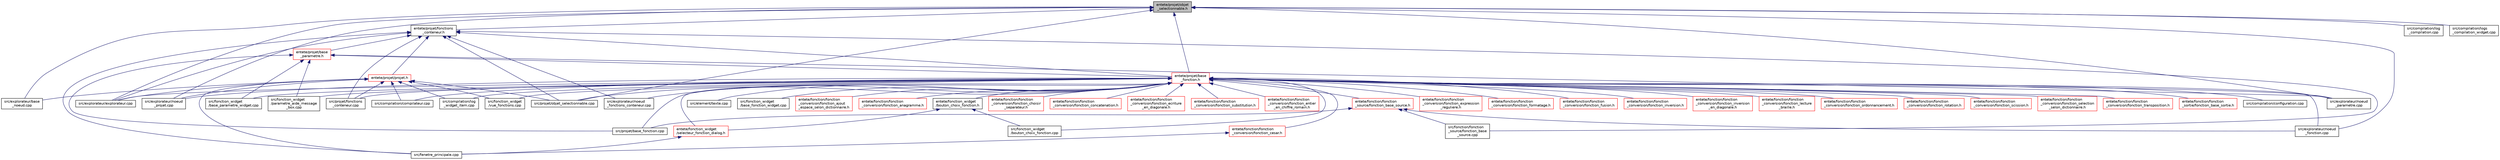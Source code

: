 digraph "entete/projet/objet_selectionnable.h"
{
  edge [fontname="Helvetica",fontsize="10",labelfontname="Helvetica",labelfontsize="10"];
  node [fontname="Helvetica",fontsize="10",shape=record];
  Node4 [label="entete/projet/objet\l_selectionnable.h",height=0.2,width=0.4,color="black", fillcolor="grey75", style="filled", fontcolor="black"];
  Node4 -> Node5 [dir="back",color="midnightblue",fontsize="10",style="solid",fontname="Helvetica"];
  Node5 [label="entete/projet/fonctions\l_conteneur.h",height=0.2,width=0.4,color="black", fillcolor="white", style="filled",URL="$fonctions__conteneur_8h.html",tooltip="Fichier de déclaration de la classe fonctions_conteneur. "];
  Node5 -> Node6 [dir="back",color="midnightblue",fontsize="10",style="solid",fontname="Helvetica"];
  Node6 [label="entete/projet/base\l_parametre.h",height=0.2,width=0.4,color="red", fillcolor="white", style="filled",URL="$base__parametre_8h.html",tooltip="Fichier de déclaration de la classe base_parametre. "];
  Node6 -> Node7 [dir="back",color="midnightblue",fontsize="10",style="solid",fontname="Helvetica"];
  Node7 [label="entete/projet/base\l_fonction.h",height=0.2,width=0.4,color="red", fillcolor="white", style="filled",URL="$base__fonction_8h.html",tooltip="Déclaration de la classe base_fonction. "];
  Node7 -> Node8 [dir="back",color="midnightblue",fontsize="10",style="solid",fontname="Helvetica"];
  Node8 [label="entete/fonction/fonction\l_conversion/fonction_ajout\l_espace_selon_dictionnaire.h",height=0.2,width=0.4,color="red", fillcolor="white", style="filled",URL="$fonction__ajout__espace__selon__dictionnaire_8h.html",tooltip="Fichier de déclaration de la classe fonction_ajout_espace_selon_dictionnaire. "];
  Node7 -> Node11 [dir="back",color="midnightblue",fontsize="10",style="solid",fontname="Helvetica"];
  Node11 [label="entete/fonction/fonction\l_conversion/fonction_anagramme.h",height=0.2,width=0.4,color="red", fillcolor="white", style="filled",URL="$fonction__anagramme_8h.html",tooltip="Fichier de déclaration de la classe fonction_anagramme. "];
  Node7 -> Node13 [dir="back",color="midnightblue",fontsize="10",style="solid",fontname="Helvetica"];
  Node13 [label="entete/fonction/fonction\l_conversion/fonction_cesar.h",height=0.2,width=0.4,color="red", fillcolor="white", style="filled",URL="$fonction__cesar_8h.html",tooltip="Fichier de déclaration de la classe fonction_cesar. "];
  Node13 -> Node14 [dir="back",color="midnightblue",fontsize="10",style="solid",fontname="Helvetica"];
  Node14 [label="src/fenetre_principale.cpp",height=0.2,width=0.4,color="black", fillcolor="white", style="filled",URL="$fenetre__principale_8cpp.html",tooltip="Fichier d&#39;implémentation de la classe fenetre_principale. "];
  Node7 -> Node16 [dir="back",color="midnightblue",fontsize="10",style="solid",fontname="Helvetica"];
  Node16 [label="entete/fonction/fonction\l_conversion/fonction_choisir\l_separateur.h",height=0.2,width=0.4,color="red", fillcolor="white", style="filled",URL="$fonction__choisir__separateur_8h.html",tooltip="Fichier de déclaration de la classe fonction_choisir_separateur. "];
  Node7 -> Node18 [dir="back",color="midnightblue",fontsize="10",style="solid",fontname="Helvetica"];
  Node18 [label="entete/fonction/fonction\l_conversion/fonction_concatenation.h",height=0.2,width=0.4,color="red", fillcolor="white", style="filled",URL="$fonction__concatenation_8h.html",tooltip="Fichier de déclaration de la classe fonction_concatenation. "];
  Node7 -> Node20 [dir="back",color="midnightblue",fontsize="10",style="solid",fontname="Helvetica"];
  Node20 [label="entete/fonction/fonction\l_conversion/fonction_ecriture\l_en_diagonale.h",height=0.2,width=0.4,color="red", fillcolor="white", style="filled",URL="$fonction__ecriture__en__diagonale_8h.html",tooltip="Fichier de déclaration de la classe fonction_ecriture_en_diagonale. "];
  Node7 -> Node22 [dir="back",color="midnightblue",fontsize="10",style="solid",fontname="Helvetica"];
  Node22 [label="entete/fonction/fonction\l_conversion/fonction_substitution.h",height=0.2,width=0.4,color="red", fillcolor="white", style="filled",URL="$fonction__substitution_8h.html",tooltip="Fichier de déclaration de la classe fonction_substitution. "];
  Node7 -> Node28 [dir="back",color="midnightblue",fontsize="10",style="solid",fontname="Helvetica"];
  Node28 [label="entete/fonction/fonction\l_conversion/fonction_entier\l_en_chiffre_romain.h",height=0.2,width=0.4,color="red", fillcolor="white", style="filled",URL="$fonction__entier__en__chiffre__romain_8h.html",tooltip="Fichier de déclaration de la classe fonction_entier_en_chiffre_romain. "];
  Node7 -> Node30 [dir="back",color="midnightblue",fontsize="10",style="solid",fontname="Helvetica"];
  Node30 [label="entete/fonction/fonction\l_conversion/fonction_expression\l_reguliere.h",height=0.2,width=0.4,color="red", fillcolor="white", style="filled",URL="$fonction__expression__reguliere_8h.html",tooltip="Fichier de déclaration de la classe fonction_expression_reguliere. "];
  Node7 -> Node32 [dir="back",color="midnightblue",fontsize="10",style="solid",fontname="Helvetica"];
  Node32 [label="entete/fonction/fonction\l_conversion/fonction_formatage.h",height=0.2,width=0.4,color="red", fillcolor="white", style="filled",URL="$fonction__formatage_8h.html",tooltip="Fichier de déclaration de la classe fonction_formatage. "];
  Node7 -> Node34 [dir="back",color="midnightblue",fontsize="10",style="solid",fontname="Helvetica"];
  Node34 [label="entete/fonction/fonction\l_conversion/fonction_fusion.h",height=0.2,width=0.4,color="red", fillcolor="white", style="filled",URL="$fonction__fusion_8h.html",tooltip="Fichier de déclaration de la classe fonction_fusion. "];
  Node7 -> Node36 [dir="back",color="midnightblue",fontsize="10",style="solid",fontname="Helvetica"];
  Node36 [label="entete/fonction/fonction\l_conversion/fonction_inversion.h",height=0.2,width=0.4,color="red", fillcolor="white", style="filled",URL="$fonction__inversion_8h.html",tooltip="Fichier de déclaration de la classe fonction_inversion. "];
  Node7 -> Node38 [dir="back",color="midnightblue",fontsize="10",style="solid",fontname="Helvetica"];
  Node38 [label="entete/fonction/fonction\l_conversion/fonction_inversion\l_en_diagonale.h",height=0.2,width=0.4,color="red", fillcolor="white", style="filled",URL="$fonction__inversion__en__diagonale_8h.html",tooltip="Fichier de déclaration de la classe fonction_inversion_en_diagonale. "];
  Node7 -> Node40 [dir="back",color="midnightblue",fontsize="10",style="solid",fontname="Helvetica"];
  Node40 [label="entete/fonction/fonction\l_conversion/fonction_lecture\l_braille.h",height=0.2,width=0.4,color="red", fillcolor="white", style="filled",URL="$fonction__lecture__braille_8h.html",tooltip="Fichier de déclaration de la classe fonction_lecture_braille. "];
  Node7 -> Node42 [dir="back",color="midnightblue",fontsize="10",style="solid",fontname="Helvetica"];
  Node42 [label="entete/fonction/fonction\l_conversion/fonction_ordonnancement.h",height=0.2,width=0.4,color="red", fillcolor="white", style="filled",URL="$fonction__ordonnancement_8h.html",tooltip="Fichier de déclaration de la classe fonction_ordonnancement. "];
  Node7 -> Node44 [dir="back",color="midnightblue",fontsize="10",style="solid",fontname="Helvetica"];
  Node44 [label="entete/fonction/fonction\l_conversion/fonction_rotation.h",height=0.2,width=0.4,color="red", fillcolor="white", style="filled",URL="$fonction__rotation_8h.html",tooltip="Fichier de déclaration de la classe fonction_rotation. "];
  Node7 -> Node46 [dir="back",color="midnightblue",fontsize="10",style="solid",fontname="Helvetica"];
  Node46 [label="entete/fonction/fonction\l_conversion/fonction_scission.h",height=0.2,width=0.4,color="red", fillcolor="white", style="filled",URL="$fonction__scission_8h.html",tooltip="Fichier de déclaration de la classe fonction_scission. "];
  Node7 -> Node48 [dir="back",color="midnightblue",fontsize="10",style="solid",fontname="Helvetica"];
  Node48 [label="entete/fonction/fonction\l_conversion/fonction_selection\l_selon_dictionnaire.h",height=0.2,width=0.4,color="red", fillcolor="white", style="filled",URL="$fonction__selection__selon__dictionnaire_8h.html",tooltip="Fichier de déclaration de la classe fonction_selection_selon_dictionnaire. "];
  Node7 -> Node50 [dir="back",color="midnightblue",fontsize="10",style="solid",fontname="Helvetica"];
  Node50 [label="entete/fonction/fonction\l_conversion/fonction_transposition.h",height=0.2,width=0.4,color="red", fillcolor="white", style="filled",URL="$fonction__transposition_8h.html",tooltip="Fichier de déclaration de la classe fonction_transposition. "];
  Node7 -> Node52 [dir="back",color="midnightblue",fontsize="10",style="solid",fontname="Helvetica"];
  Node52 [label="entete/fonction/fonction\l_sortie/fonction_base_sortie.h",height=0.2,width=0.4,color="red", fillcolor="white", style="filled",URL="$fonction__base__sortie_8h.html",tooltip="Fichier de déclaration de la classe fonction_base_sortie. "];
  Node7 -> Node64 [dir="back",color="midnightblue",fontsize="10",style="solid",fontname="Helvetica"];
  Node64 [label="entete/fonction/fonction\l_source/fonction_base_source.h",height=0.2,width=0.4,color="red", fillcolor="white", style="filled",URL="$fonction__base__source_8h.html",tooltip="Fichier de déclaration de la classe fonction_base_source. "];
  Node64 -> Node92 [dir="back",color="midnightblue",fontsize="10",style="solid",fontname="Helvetica"];
  Node92 [label="src/explorateur/noeud\l_fonction.cpp",height=0.2,width=0.4,color="black", fillcolor="white", style="filled",URL="$noeud__fonction_8cpp.html",tooltip="Fichier d&#39;implémentation de la classe noeud_fonction. "];
  Node64 -> Node93 [dir="back",color="midnightblue",fontsize="10",style="solid",fontname="Helvetica"];
  Node93 [label="src/fonction/fonction\l_source/fonction_base\l_source.cpp",height=0.2,width=0.4,color="black", fillcolor="white", style="filled",URL="$fonction__base__source_8cpp.html",tooltip="Fichier d&#39;implémentation de la classe fonction_base_source. "];
  Node64 -> Node94 [dir="back",color="midnightblue",fontsize="10",style="solid",fontname="Helvetica"];
  Node94 [label="src/projet/base_fonction.cpp",height=0.2,width=0.4,color="black", fillcolor="white", style="filled",URL="$base__fonction_8cpp.html",tooltip="Fichier d&#39;implémentation de la classe base_fonction. "];
  Node7 -> Node96 [dir="back",color="midnightblue",fontsize="10",style="solid",fontname="Helvetica"];
  Node96 [label="entete/fonction_widget\l/bouton_choix_fonction.h",height=0.2,width=0.4,color="black", fillcolor="white", style="filled",URL="$bouton__choix__fonction_8h.html",tooltip="Fichier d de la classe bouton_choix_fonction. "];
  Node96 -> Node97 [dir="back",color="midnightblue",fontsize="10",style="solid",fontname="Helvetica"];
  Node97 [label="entete/fonction_widget\l/selecteur_fonction_dialog.h",height=0.2,width=0.4,color="red", fillcolor="white", style="filled",URL="$selecteur__fonction__dialog_8h.html",tooltip="Fichier de déclaration de la classe selecteur_fonction_dialog. "];
  Node97 -> Node14 [dir="back",color="midnightblue",fontsize="10",style="solid",fontname="Helvetica"];
  Node96 -> Node99 [dir="back",color="midnightblue",fontsize="10",style="solid",fontname="Helvetica"];
  Node99 [label="src/fonction_widget\l/bouton_choix_fonction.cpp",height=0.2,width=0.4,color="black", fillcolor="white", style="filled",URL="$bouton__choix__fonction_8cpp.html",tooltip="Fichier d&#39;implémentation de la classe bouton_choix_fonction. "];
  Node7 -> Node97 [dir="back",color="midnightblue",fontsize="10",style="solid",fontname="Helvetica"];
  Node7 -> Node100 [dir="back",color="midnightblue",fontsize="10",style="solid",fontname="Helvetica"];
  Node100 [label="src/compilation/compilateur.cpp",height=0.2,width=0.4,color="black", fillcolor="white", style="filled",URL="$compilateur_8cpp.html",tooltip="Fichier d&#39;implémentation de la classe compilateur. "];
  Node7 -> Node101 [dir="back",color="midnightblue",fontsize="10",style="solid",fontname="Helvetica"];
  Node101 [label="src/compilation/configuration.cpp",height=0.2,width=0.4,color="black", fillcolor="white", style="filled",URL="$configuration_8cpp.html",tooltip="Fichier d&#39;implémentation de la class configuration. "];
  Node7 -> Node102 [dir="back",color="midnightblue",fontsize="10",style="solid",fontname="Helvetica"];
  Node102 [label="src/compilation/log\l_widget_item.cpp",height=0.2,width=0.4,color="black", fillcolor="white", style="filled",URL="$log__widget__item_8cpp.html",tooltip="Fichier d&#39;implémentation de la classe log_widget_item. "];
  Node7 -> Node103 [dir="back",color="midnightblue",fontsize="10",style="solid",fontname="Helvetica"];
  Node103 [label="src/element/texte.cpp",height=0.2,width=0.4,color="black", fillcolor="white", style="filled",URL="$texte_8cpp.html",tooltip="Fichier d&#39;implémentation de la classe texte. "];
  Node7 -> Node104 [dir="back",color="midnightblue",fontsize="10",style="solid",fontname="Helvetica"];
  Node104 [label="src/explorateur/explorateur.cpp",height=0.2,width=0.4,color="black", fillcolor="white", style="filled",URL="$explorateur_8cpp.html",tooltip="Fichier d&#39;implémentation de la classe explorateur. "];
  Node7 -> Node92 [dir="back",color="midnightblue",fontsize="10",style="solid",fontname="Helvetica"];
  Node7 -> Node105 [dir="back",color="midnightblue",fontsize="10",style="solid",fontname="Helvetica"];
  Node105 [label="src/explorateur/noeud\l_fonctions_conteneur.cpp",height=0.2,width=0.4,color="black", fillcolor="white", style="filled",URL="$noeud__fonctions__conteneur_8cpp.html",tooltip="Fichier d&#39;implémentation de la class noeud_fonctions_conteneur. "];
  Node7 -> Node106 [dir="back",color="midnightblue",fontsize="10",style="solid",fontname="Helvetica"];
  Node106 [label="src/explorateur/noeud\l_parametre.cpp",height=0.2,width=0.4,color="black", fillcolor="white", style="filled",URL="$noeud__parametre_8cpp.html",tooltip="Fichier d&#39;implémentation de la classe noeud_parametre. "];
  Node7 -> Node107 [dir="back",color="midnightblue",fontsize="10",style="solid",fontname="Helvetica"];
  Node107 [label="src/explorateur/noeud\l_projet.cpp",height=0.2,width=0.4,color="black", fillcolor="white", style="filled",URL="$noeud__projet_8cpp.html",tooltip="Fichier d&#39;implémentation de la classe noeud_projet. "];
  Node7 -> Node108 [dir="back",color="midnightblue",fontsize="10",style="solid",fontname="Helvetica"];
  Node108 [label="src/fonction_widget\l/base_fonction_widget.cpp",height=0.2,width=0.4,color="black", fillcolor="white", style="filled",URL="$base__fonction__widget_8cpp.html",tooltip="Fichier d&#39;implémentation de la classe base_fonction_widget. "];
  Node7 -> Node109 [dir="back",color="midnightblue",fontsize="10",style="solid",fontname="Helvetica"];
  Node109 [label="src/fonction_widget\l/base_parametre_widget.cpp",height=0.2,width=0.4,color="black", fillcolor="white", style="filled",URL="$base__parametre__widget_8cpp.html",tooltip="Fichier d&#39;implémentation de la classe base_parametre_widget. "];
  Node7 -> Node99 [dir="back",color="midnightblue",fontsize="10",style="solid",fontname="Helvetica"];
  Node7 -> Node110 [dir="back",color="midnightblue",fontsize="10",style="solid",fontname="Helvetica"];
  Node110 [label="src/fonction_widget\l/parametre_aide_message\l_box.cpp",height=0.2,width=0.4,color="black", fillcolor="white", style="filled",URL="$parametre__aide__message__box_8cpp.html",tooltip="Fichier d&#39;implémentation de la classe parametre_aide_message_box. "];
  Node7 -> Node111 [dir="back",color="midnightblue",fontsize="10",style="solid",fontname="Helvetica"];
  Node111 [label="src/fonction_widget\l/vue_fonctions.cpp",height=0.2,width=0.4,color="black", fillcolor="white", style="filled",URL="$vue__fonctions_8cpp.html",tooltip="Fichier d&#39;implémentation de la classe vue_fonctions. "];
  Node7 -> Node94 [dir="back",color="midnightblue",fontsize="10",style="solid",fontname="Helvetica"];
  Node7 -> Node112 [dir="back",color="midnightblue",fontsize="10",style="solid",fontname="Helvetica"];
  Node112 [label="src/projet/fonctions\l_conteneur.cpp",height=0.2,width=0.4,color="black", fillcolor="white", style="filled",URL="$fonctions__conteneur_8cpp.html",tooltip="Fichier d&#39;implémentation de la classe fonctions_conteneur. "];
  Node7 -> Node113 [dir="back",color="midnightblue",fontsize="10",style="solid",fontname="Helvetica"];
  Node113 [label="src/projet/objet_selectionnable.cpp",height=0.2,width=0.4,color="black", fillcolor="white", style="filled",URL="$objet__selectionnable_8cpp.html",tooltip="Fichier d&#39;implémentation de la classe objet_selectionnable. "];
  Node6 -> Node106 [dir="back",color="midnightblue",fontsize="10",style="solid",fontname="Helvetica"];
  Node6 -> Node109 [dir="back",color="midnightblue",fontsize="10",style="solid",fontname="Helvetica"];
  Node6 -> Node110 [dir="back",color="midnightblue",fontsize="10",style="solid",fontname="Helvetica"];
  Node6 -> Node94 [dir="back",color="midnightblue",fontsize="10",style="solid",fontname="Helvetica"];
  Node5 -> Node7 [dir="back",color="midnightblue",fontsize="10",style="solid",fontname="Helvetica"];
  Node5 -> Node116 [dir="back",color="midnightblue",fontsize="10",style="solid",fontname="Helvetica"];
  Node116 [label="entete/projet/projet.h",height=0.2,width=0.4,color="red", fillcolor="white", style="filled",URL="$projet_8h.html",tooltip="Fichier de déclaration de la classe projet. "];
  Node116 -> Node100 [dir="back",color="midnightblue",fontsize="10",style="solid",fontname="Helvetica"];
  Node116 -> Node102 [dir="back",color="midnightblue",fontsize="10",style="solid",fontname="Helvetica"];
  Node116 -> Node117 [dir="back",color="midnightblue",fontsize="10",style="solid",fontname="Helvetica"];
  Node117 [label="src/explorateur/base\l_noeud.cpp",height=0.2,width=0.4,color="black", fillcolor="white", style="filled",URL="$base__noeud_8cpp.html",tooltip="Fichier d&#39;implémentation de la class base_noeud. "];
  Node116 -> Node104 [dir="back",color="midnightblue",fontsize="10",style="solid",fontname="Helvetica"];
  Node116 -> Node107 [dir="back",color="midnightblue",fontsize="10",style="solid",fontname="Helvetica"];
  Node116 -> Node14 [dir="back",color="midnightblue",fontsize="10",style="solid",fontname="Helvetica"];
  Node116 -> Node111 [dir="back",color="midnightblue",fontsize="10",style="solid",fontname="Helvetica"];
  Node116 -> Node112 [dir="back",color="midnightblue",fontsize="10",style="solid",fontname="Helvetica"];
  Node116 -> Node113 [dir="back",color="midnightblue",fontsize="10",style="solid",fontname="Helvetica"];
  Node5 -> Node104 [dir="back",color="midnightblue",fontsize="10",style="solid",fontname="Helvetica"];
  Node5 -> Node105 [dir="back",color="midnightblue",fontsize="10",style="solid",fontname="Helvetica"];
  Node5 -> Node14 [dir="back",color="midnightblue",fontsize="10",style="solid",fontname="Helvetica"];
  Node5 -> Node93 [dir="back",color="midnightblue",fontsize="10",style="solid",fontname="Helvetica"];
  Node5 -> Node112 [dir="back",color="midnightblue",fontsize="10",style="solid",fontname="Helvetica"];
  Node5 -> Node113 [dir="back",color="midnightblue",fontsize="10",style="solid",fontname="Helvetica"];
  Node4 -> Node7 [dir="back",color="midnightblue",fontsize="10",style="solid",fontname="Helvetica"];
  Node4 -> Node118 [dir="back",color="midnightblue",fontsize="10",style="solid",fontname="Helvetica"];
  Node118 [label="src/compilation/log\l_compilation.cpp",height=0.2,width=0.4,color="black", fillcolor="white", style="filled",URL="$log__compilation_8cpp.html",tooltip="Fichier d&#39;implémentation de la class log_compilation. "];
  Node4 -> Node119 [dir="back",color="midnightblue",fontsize="10",style="solid",fontname="Helvetica"];
  Node119 [label="src/compilation/logs\l_compilation_widget.cpp",height=0.2,width=0.4,color="black", fillcolor="white", style="filled",URL="$logs__compilation__widget_8cpp.html",tooltip="Fichier d&#39;implémentation de la class logs_compilation_widget. "];
  Node4 -> Node117 [dir="back",color="midnightblue",fontsize="10",style="solid",fontname="Helvetica"];
  Node4 -> Node104 [dir="back",color="midnightblue",fontsize="10",style="solid",fontname="Helvetica"];
  Node4 -> Node92 [dir="back",color="midnightblue",fontsize="10",style="solid",fontname="Helvetica"];
  Node4 -> Node106 [dir="back",color="midnightblue",fontsize="10",style="solid",fontname="Helvetica"];
  Node4 -> Node107 [dir="back",color="midnightblue",fontsize="10",style="solid",fontname="Helvetica"];
  Node4 -> Node113 [dir="back",color="midnightblue",fontsize="10",style="solid",fontname="Helvetica"];
}

